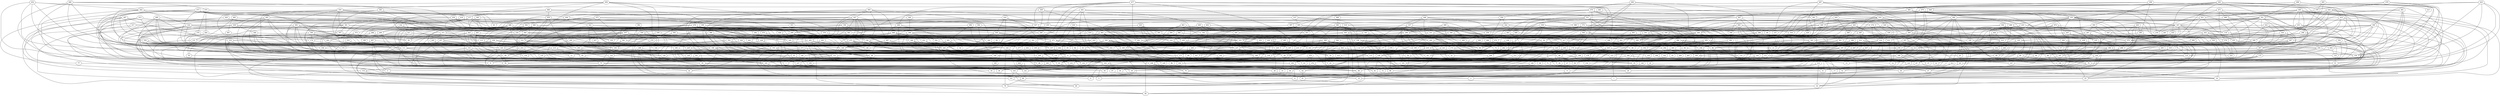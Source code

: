 /* Created by igraph 0.7.0 */
graph {
  0;
  1;
  2;
  3;
  4;
  5;
  6;
  7;
  8;
  9;
  10;
  11;
  12;
  13;
  14;
  15;
  16;
  17;
  18;
  19;
  20;
  21;
  22;
  23;
  24;
  25;
  26;
  27;
  28;
  29;
  30;
  31;
  32;
  33;
  34;
  35;
  36;
  37;
  38;
  39;
  40;
  41;
  42;
  43;
  44;
  45;
  46;
  47;
  48;
  49;
  50;
  51;
  52;
  53;
  54;
  55;
  56;
  57;
  58;
  59;
  60;
  61;
  62;
  63;
  64;
  65;
  66;
  67;
  68;
  69;
  70;
  71;
  72;
  73;
  74;
  75;
  76;
  77;
  78;
  79;
  80;
  81;
  82;
  83;
  84;
  85;
  86;
  87;
  88;
  89;
  90;
  91;
  92;
  93;
  94;
  95;
  96;
  97;
  98;
  99;
  100;
  101;
  102;
  103;
  104;
  105;
  106;
  107;
  108;
  109;
  110;
  111;
  112;
  113;
  114;
  115;
  116;
  117;
  118;
  119;
  120;
  121;
  122;
  123;
  124;
  125;
  126;
  127;
  128;
  129;
  130;
  131;
  132;
  133;
  134;
  135;
  136;
  137;
  138;
  139;
  140;
  141;
  142;
  143;
  144;
  145;
  146;
  147;
  148;
  149;
  150;
  151;
  152;
  153;
  154;
  155;
  156;
  157;
  158;
  159;
  160;
  161;
  162;
  163;
  164;
  165;
  166;
  167;
  168;
  169;
  170;
  171;
  172;
  173;
  174;
  175;
  176;
  177;
  178;
  179;
  180;
  181;
  182;
  183;
  184;
  185;
  186;
  187;
  188;
  189;
  190;
  191;
  192;
  193;
  194;
  195;
  196;
  197;
  198;
  199;
  200;
  201;
  202;
  203;
  204;
  205;
  206;
  207;
  208;
  209;
  210;
  211;
  212;
  213;
  214;
  215;
  216;
  217;
  218;
  219;
  220;
  221;
  222;
  223;
  224;
  225;
  226;
  227;
  228;
  229;
  230;
  231;
  232;
  233;
  234;
  235;
  236;
  237;
  238;
  239;
  240;
  241;
  242;
  243;
  244;
  245;
  246;
  247;
  248;
  249;
  250;
  251;
  252;
  253;
  254;
  255;
  256;
  257;
  258;
  259;
  260;
  261;
  262;
  263;
  264;
  265;
  266;
  267;
  268;
  269;
  270;
  271;
  272;
  273;
  274;
  275;
  276;
  277;
  278;
  279;
  280;
  281;
  282;
  283;
  284;
  285;
  286;
  287;
  288;
  289;
  290;
  291;
  292;
  293;
  294;
  295;
  296;
  297;
  298;
  299;
  300;
  301;
  302;
  303;
  304;
  305;
  306;
  307;
  308;
  309;
  310;
  311;
  312;
  313;
  314;
  315;
  316;
  317;
  318;
  319;
  320;
  321;
  322;
  323;
  324;
  325;
  326;
  327;
  328;
  329;
  330;
  331;
  332;
  333;
  334;
  335;
  336;
  337;
  338;
  339;
  340;
  341;
  342;
  343;
  344;
  345;
  346;
  347;
  348;
  349;
  350;
  351;
  352;
  353;
  354;
  355;
  356;
  357;
  358;
  359;
  360;
  361;
  362;
  363;
  364;
  365;
  366;
  367;
  368;
  369;
  370;
  371;
  372;
  373;
  374;
  375;
  376;
  377;
  378;
  379;
  380;
  381;
  382;
  383;
  384;
  385;
  386;
  387;
  388;
  389;
  390;
  391;
  392;
  393;
  394;
  395;
  396;
  397;
  398;
  399;
  400;
  401;
  402;
  403;
  404;
  405;
  406;
  407;
  408;
  409;
  410;
  411;
  412;
  413;
  414;
  415;
  416;
  417;
  418;
  419;
  420;
  421;
  422;
  423;
  424;
  425;
  426;
  427;
  428;
  429;
  430;
  431;
  432;
  433;
  434;
  435;
  436;
  437;
  438;
  439;
  440;
  441;
  442;
  443;
  444;
  445;
  446;
  447;
  448;
  449;
  450;
  451;
  452;
  453;
  454;
  455;
  456;
  457;
  458;
  459;
  460;
  461;
  462;
  463;
  464;
  465;
  466;
  467;
  468;
  469;
  470;
  471;
  472;
  473;
  474;
  475;
  476;
  477;
  478;
  479;
  480;
  481;
  482;
  483;
  484;
  485;
  486;
  487;
  488;
  489;
  490;
  491;
  492;
  493;
  494;
  495;
  496;
  497;
  498;
  499;

  4 -- 0;
  174 -- 0;
  181 -- 0;
  253 -- 0;
  28 -- 1;
  123 -- 1;
  201 -- 1;
  419 -- 1;
  431 -- 1;
  27 -- 2;
  111 -- 2;
  221 -- 2;
  493 -- 2;
  8 -- 3;
  70 -- 3;
  298 -- 3;
  362 -- 3;
  156 -- 4;
  167 -- 4;
  224 -- 4;
  229 -- 4;
  276 -- 4;
  372 -- 4;
  406 -- 4;
  36 -- 5;
  114 -- 5;
  216 -- 5;
  52 -- 6;
  56 -- 6;
  57 -- 6;
  136 -- 6;
  183 -- 6;
  407 -- 6;
  438 -- 6;
  97 -- 7;
  179 -- 7;
  245 -- 7;
  259 -- 7;
  448 -- 7;
  27 -- 8;
  209 -- 8;
  445 -- 8;
  26 -- 9;
  242 -- 9;
  381 -- 9;
  29 -- 10;
  79 -- 10;
  126 -- 10;
  192 -- 10;
  258 -- 10;
  115 -- 11;
  186 -- 11;
  391 -- 11;
  473 -- 11;
  175 -- 12;
  195 -- 12;
  304 -- 12;
  321 -- 12;
  384 -- 12;
  274 -- 13;
  343 -- 13;
  379 -- 13;
  388 -- 13;
  469 -- 13;
  84 -- 14;
  97 -- 14;
  211 -- 14;
  213 -- 14;
  288 -- 14;
  437 -- 14;
  498 -- 14;
  74 -- 15;
  84 -- 15;
  419 -- 15;
  443 -- 15;
  24 -- 16;
  108 -- 16;
  117 -- 16;
  312 -- 16;
  313 -- 16;
  331 -- 16;
  392 -- 16;
  127 -- 17;
  331 -- 17;
  369 -- 17;
  374 -- 17;
  412 -- 17;
  151 -- 18;
  155 -- 18;
  159 -- 18;
  20 -- 19;
  68 -- 19;
  108 -- 19;
  193 -- 19;
  289 -- 19;
  309 -- 19;
  355 -- 19;
  458 -- 19;
  477 -- 19;
  25 -- 20;
  119 -- 20;
  180 -- 20;
  286 -- 20;
  403 -- 20;
  173 -- 21;
  221 -- 21;
  243 -- 21;
  490 -- 21;
  74 -- 22;
  212 -- 22;
  422 -- 22;
  423 -- 22;
  463 -- 22;
  30 -- 23;
  91 -- 23;
  114 -- 23;
  202 -- 23;
  204 -- 23;
  301 -- 23;
  319 -- 23;
  45 -- 24;
  60 -- 24;
  197 -- 24;
  287 -- 24;
  465 -- 24;
  468 -- 24;
  471 -- 24;
  492 -- 24;
  173 -- 25;
  268 -- 25;
  53 -- 26;
  71 -- 26;
  164 -- 26;
  226 -- 26;
  313 -- 26;
  425 -- 26;
  439 -- 26;
  496 -- 26;
  160 -- 27;
  175 -- 27;
  221 -- 27;
  228 -- 27;
  253 -- 27;
  312 -- 27;
  335 -- 27;
  387 -- 27;
  469 -- 27;
  480 -- 27;
  56 -- 28;
  290 -- 28;
  372 -- 28;
  443 -- 28;
  464 -- 28;
  94 -- 29;
  320 -- 29;
  324 -- 29;
  341 -- 29;
  352 -- 29;
  367 -- 29;
  140 -- 30;
  277 -- 30;
  407 -- 30;
  79 -- 31;
  198 -- 31;
  308 -- 31;
  351 -- 31;
  448 -- 31;
  201 -- 32;
  139 -- 33;
  247 -- 33;
  66 -- 34;
  125 -- 34;
  171 -- 34;
  230 -- 34;
  450 -- 34;
  294 -- 35;
  305 -- 35;
  391 -- 35;
  429 -- 35;
  457 -- 35;
  492 -- 35;
  100 -- 36;
  173 -- 36;
  183 -- 36;
  204 -- 37;
  367 -- 37;
  443 -- 37;
  120 -- 38;
  137 -- 38;
  196 -- 38;
  356 -- 38;
  111 -- 39;
  163 -- 39;
  176 -- 39;
  194 -- 39;
  268 -- 39;
  326 -- 39;
  446 -- 39;
  78 -- 40;
  128 -- 40;
  290 -- 40;
  338 -- 40;
  368 -- 40;
  374 -- 40;
  446 -- 40;
  62 -- 41;
  87 -- 41;
  148 -- 41;
  209 -- 41;
  326 -- 41;
  407 -- 41;
  434 -- 41;
  444 -- 41;
  79 -- 42;
  205 -- 42;
  364 -- 42;
  373 -- 42;
  454 -- 43;
  459 -- 43;
  358 -- 44;
  443 -- 44;
  450 -- 44;
  77 -- 45;
  102 -- 45;
  153 -- 45;
  185 -- 45;
  188 -- 45;
  427 -- 45;
  468 -- 46;
  469 -- 46;
  108 -- 47;
  128 -- 47;
  266 -- 47;
  308 -- 47;
  412 -- 47;
  464 -- 47;
  468 -- 47;
  484 -- 47;
  120 -- 48;
  153 -- 48;
  192 -- 48;
  390 -- 48;
  226 -- 49;
  248 -- 49;
  338 -- 49;
  385 -- 49;
  474 -- 49;
  258 -- 50;
  394 -- 50;
  398 -- 50;
  400 -- 50;
  442 -- 50;
  454 -- 50;
  116 -- 51;
  268 -- 51;
  346 -- 51;
  353 -- 51;
  496 -- 51;
  67 -- 52;
  79 -- 52;
  302 -- 52;
  464 -- 52;
  480 -- 52;
  263 -- 53;
  335 -- 53;
  356 -- 53;
  361 -- 53;
  391 -- 53;
  193 -- 54;
  307 -- 54;
  390 -- 54;
  76 -- 55;
  92 -- 55;
  172 -- 55;
  184 -- 55;
  304 -- 55;
  395 -- 55;
  450 -- 55;
  470 -- 55;
  497 -- 55;
  99 -- 56;
  167 -- 56;
  380 -- 56;
  438 -- 56;
  472 -- 56;
  64 -- 57;
  136 -- 57;
  164 -- 57;
  341 -- 57;
  357 -- 57;
  427 -- 57;
  491 -- 57;
  100 -- 58;
  105 -- 58;
  257 -- 58;
  460 -- 58;
  66 -- 59;
  254 -- 59;
  342 -- 59;
  437 -- 59;
  475 -- 59;
  94 -- 60;
  235 -- 60;
  299 -- 60;
  478 -- 60;
  113 -- 61;
  180 -- 61;
  199 -- 61;
  349 -- 61;
  350 -- 61;
  370 -- 61;
  76 -- 62;
  177 -- 62;
  183 -- 62;
  472 -- 62;
  180 -- 63;
  210 -- 63;
  328 -- 63;
  355 -- 63;
  437 -- 63;
  461 -- 63;
  490 -- 63;
  196 -- 64;
  380 -- 64;
  393 -- 64;
  422 -- 64;
  447 -- 64;
  359 -- 65;
  177 -- 66;
  384 -- 66;
  189 -- 67;
  395 -- 67;
  445 -- 67;
  455 -- 67;
  96 -- 68;
  183 -- 68;
  305 -- 68;
  309 -- 68;
  344 -- 68;
  363 -- 68;
  397 -- 68;
  182 -- 69;
  192 -- 69;
  224 -- 69;
  312 -- 69;
  476 -- 69;
  108 -- 70;
  197 -- 70;
  362 -- 70;
  442 -- 70;
  463 -- 70;
  472 -- 70;
  128 -- 71;
  136 -- 71;
  138 -- 71;
  266 -- 71;
  355 -- 71;
  380 -- 71;
  382 -- 71;
  75 -- 72;
  123 -- 72;
  139 -- 72;
  176 -- 72;
  214 -- 72;
  313 -- 72;
  430 -- 72;
  437 -- 72;
  227 -- 73;
  233 -- 73;
  357 -- 73;
  460 -- 73;
  196 -- 74;
  237 -- 74;
  396 -- 74;
  95 -- 75;
  166 -- 75;
  361 -- 75;
  457 -- 75;
  463 -- 75;
  479 -- 75;
  174 -- 76;
  254 -- 76;
  497 -- 77;
  89 -- 78;
  114 -- 78;
  143 -- 78;
  267 -- 78;
  317 -- 78;
  413 -- 78;
  84 -- 79;
  113 -- 79;
  425 -- 79;
  462 -- 79;
  467 -- 79;
  101 -- 80;
  121 -- 80;
  219 -- 80;
  259 -- 80;
  305 -- 80;
  308 -- 80;
  92 -- 81;
  128 -- 81;
  145 -- 81;
  148 -- 81;
  285 -- 81;
  343 -- 81;
  470 -- 81;
  492 -- 81;
  156 -- 82;
  305 -- 82;
  346 -- 82;
  393 -- 82;
  405 -- 82;
  430 -- 82;
  93 -- 83;
  151 -- 83;
  288 -- 83;
  289 -- 83;
  302 -- 83;
  409 -- 83;
  319 -- 84;
  329 -- 84;
  93 -- 85;
  136 -- 85;
  274 -- 85;
  284 -- 85;
  413 -- 85;
  427 -- 85;
  120 -- 86;
  130 -- 86;
  312 -- 86;
  355 -- 86;
  381 -- 86;
  493 -- 86;
  91 -- 88;
  113 -- 88;
  214 -- 88;
  231 -- 88;
  237 -- 88;
  276 -- 88;
  377 -- 88;
  403 -- 88;
  103 -- 89;
  333 -- 89;
  414 -- 89;
  444 -- 89;
  92 -- 90;
  260 -- 90;
  264 -- 90;
  272 -- 90;
  306 -- 90;
  321 -- 90;
  487 -- 90;
  97 -- 91;
  273 -- 91;
  320 -- 91;
  342 -- 91;
  361 -- 91;
  449 -- 91;
  182 -- 92;
  266 -- 92;
  405 -- 92;
  490 -- 92;
  181 -- 93;
  270 -- 93;
  330 -- 93;
  333 -- 93;
  458 -- 93;
  240 -- 94;
  275 -- 94;
  115 -- 95;
  219 -- 95;
  366 -- 95;
  419 -- 95;
  420 -- 95;
  271 -- 96;
  336 -- 96;
  380 -- 96;
  419 -- 96;
  433 -- 96;
  474 -- 96;
  193 -- 97;
  302 -- 97;
  345 -- 97;
  360 -- 97;
  492 -- 97;
  117 -- 98;
  213 -- 98;
  289 -- 98;
  318 -- 98;
  386 -- 98;
  396 -- 98;
  422 -- 98;
  104 -- 99;
  249 -- 99;
  359 -- 99;
  293 -- 100;
  469 -- 100;
  103 -- 101;
  210 -- 101;
  377 -- 101;
  497 -- 101;
  109 -- 102;
  175 -- 102;
  195 -- 102;
  203 -- 102;
  257 -- 102;
  289 -- 102;
  414 -- 102;
  498 -- 102;
  105 -- 103;
  215 -- 103;
  273 -- 103;
  373 -- 103;
  461 -- 103;
  484 -- 103;
  259 -- 104;
  377 -- 104;
  398 -- 104;
  497 -- 104;
  131 -- 105;
  134 -- 105;
  317 -- 105;
  319 -- 105;
  331 -- 105;
  357 -- 105;
  427 -- 105;
  493 -- 105;
  494 -- 105;
  111 -- 106;
  171 -- 106;
  304 -- 106;
  432 -- 106;
  465 -- 106;
  111 -- 107;
  238 -- 107;
  271 -- 107;
  351 -- 107;
  396 -- 107;
  474 -- 107;
  153 -- 108;
  162 -- 108;
  288 -- 108;
  268 -- 109;
  305 -- 109;
  351 -- 109;
  368 -- 109;
  464 -- 109;
  153 -- 110;
  196 -- 110;
  267 -- 110;
  275 -- 110;
  331 -- 110;
  465 -- 110;
  480 -- 110;
  308 -- 111;
  310 -- 111;
  371 -- 111;
  414 -- 111;
  442 -- 111;
  486 -- 111;
  489 -- 111;
  210 -- 112;
  320 -- 112;
  117 -- 113;
  292 -- 113;
  324 -- 113;
  124 -- 114;
  410 -- 114;
  473 -- 114;
  283 -- 115;
  394 -- 115;
  440 -- 115;
  446 -- 115;
  492 -- 115;
  118 -- 116;
  156 -- 116;
  202 -- 116;
  423 -- 116;
  495 -- 116;
  174 -- 117;
  351 -- 117;
  347 -- 118;
  351 -- 118;
  433 -- 118;
  196 -- 119;
  254 -- 119;
  279 -- 119;
  335 -- 119;
  406 -- 119;
  434 -- 119;
  197 -- 120;
  288 -- 120;
  362 -- 120;
  497 -- 120;
  180 -- 121;
  199 -- 121;
  304 -- 121;
  416 -- 121;
  139 -- 122;
  169 -- 122;
  227 -- 122;
  314 -- 122;
  321 -- 122;
  384 -- 122;
  394 -- 122;
  166 -- 123;
  293 -- 123;
  327 -- 123;
  408 -- 123;
  439 -- 123;
  447 -- 123;
  496 -- 123;
  233 -- 124;
  242 -- 124;
  308 -- 124;
  363 -- 124;
  413 -- 124;
  452 -- 124;
  492 -- 124;
  284 -- 125;
  324 -- 125;
  390 -- 125;
  463 -- 125;
  474 -- 125;
  180 -- 126;
  232 -- 126;
  299 -- 126;
  324 -- 126;
  341 -- 126;
  392 -- 126;
  135 -- 127;
  154 -- 127;
  347 -- 127;
  369 -- 127;
  210 -- 128;
  344 -- 128;
  366 -- 128;
  459 -- 128;
  161 -- 129;
  273 -- 129;
  352 -- 129;
  381 -- 129;
  454 -- 129;
  210 -- 130;
  391 -- 130;
  442 -- 130;
  452 -- 130;
  476 -- 130;
  296 -- 131;
  481 -- 131;
  485 -- 131;
  137 -- 132;
  187 -- 132;
  232 -- 132;
  333 -- 132;
  349 -- 132;
  354 -- 132;
  389 -- 132;
  474 -- 132;
  164 -- 133;
  205 -- 133;
  257 -- 133;
  266 -- 133;
  328 -- 133;
  425 -- 133;
  451 -- 133;
  457 -- 133;
  197 -- 134;
  221 -- 134;
  388 -- 134;
  454 -- 134;
  480 -- 134;
  145 -- 135;
  283 -- 135;
  380 -- 135;
  214 -- 136;
  421 -- 136;
  223 -- 137;
  338 -- 137;
  343 -- 137;
  368 -- 137;
  379 -- 137;
  446 -- 137;
  275 -- 138;
  303 -- 138;
  312 -- 138;
  466 -- 138;
  492 -- 138;
  288 -- 139;
  300 -- 139;
  346 -- 139;
  380 -- 139;
  175 -- 140;
  186 -- 140;
  291 -- 140;
  143 -- 141;
  163 -- 141;
  265 -- 141;
  271 -- 141;
  290 -- 141;
  333 -- 141;
  428 -- 141;
  193 -- 142;
  235 -- 142;
  354 -- 142;
  439 -- 142;
  275 -- 143;
  342 -- 143;
  413 -- 143;
  436 -- 143;
  310 -- 144;
  327 -- 144;
  234 -- 145;
  314 -- 145;
  320 -- 145;
  398 -- 145;
  407 -- 145;
  409 -- 145;
  219 -- 146;
  352 -- 146;
  368 -- 146;
  376 -- 146;
  410 -- 146;
  447 -- 146;
  189 -- 147;
  209 -- 147;
  231 -- 147;
  431 -- 147;
  168 -- 148;
  179 -- 148;
  240 -- 148;
  283 -- 148;
  358 -- 148;
  169 -- 149;
  244 -- 149;
  296 -- 149;
  446 -- 149;
  168 -- 150;
  368 -- 150;
  493 -- 150;
  165 -- 151;
  203 -- 151;
  206 -- 151;
  267 -- 151;
  275 -- 151;
  343 -- 151;
  379 -- 151;
  386 -- 151;
  399 -- 151;
  432 -- 151;
  184 -- 152;
  210 -- 152;
  357 -- 152;
  441 -- 152;
  468 -- 152;
  486 -- 153;
  156 -- 154;
  204 -- 154;
  300 -- 154;
  335 -- 154;
  351 -- 154;
  454 -- 154;
  460 -- 154;
  295 -- 155;
  345 -- 155;
  467 -- 155;
  291 -- 156;
  392 -- 156;
  443 -- 156;
  462 -- 156;
  224 -- 157;
  445 -- 157;
  487 -- 157;
  324 -- 158;
  360 -- 158;
  399 -- 158;
  416 -- 158;
  443 -- 158;
  447 -- 158;
  254 -- 159;
  271 -- 159;
  425 -- 159;
  457 -- 159;
  478 -- 159;
  491 -- 159;
  281 -- 160;
  297 -- 160;
  320 -- 160;
  334 -- 160;
  357 -- 160;
  411 -- 160;
  458 -- 160;
  467 -- 160;
  473 -- 160;
  239 -- 161;
  281 -- 161;
  285 -- 161;
  325 -- 161;
  338 -- 161;
  347 -- 161;
  401 -- 161;
  455 -- 161;
  215 -- 162;
  320 -- 162;
  189 -- 163;
  326 -- 163;
  334 -- 163;
  344 -- 163;
  441 -- 163;
  186 -- 164;
  267 -- 164;
  298 -- 165;
  332 -- 165;
  349 -- 165;
  401 -- 165;
  427 -- 165;
  352 -- 166;
  382 -- 166;
  427 -- 166;
  443 -- 166;
  489 -- 166;
  236 -- 167;
  239 -- 167;
  310 -- 167;
  311 -- 167;
  177 -- 168;
  334 -- 168;
  359 -- 168;
  203 -- 169;
  223 -- 169;
  251 -- 169;
  263 -- 169;
  461 -- 169;
  334 -- 170;
  407 -- 170;
  457 -- 170;
  177 -- 171;
  208 -- 171;
  343 -- 171;
  452 -- 171;
  489 -- 171;
  179 -- 172;
  265 -- 172;
  358 -- 172;
  201 -- 173;
  250 -- 173;
  337 -- 173;
  258 -- 174;
  353 -- 174;
  383 -- 174;
  390 -- 174;
  202 -- 175;
  267 -- 175;
  197 -- 176;
  242 -- 176;
  370 -- 176;
  238 -- 177;
  259 -- 177;
  338 -- 177;
  340 -- 177;
  353 -- 177;
  402 -- 177;
  461 -- 177;
  225 -- 178;
  291 -- 178;
  297 -- 178;
  311 -- 178;
  395 -- 179;
  476 -- 179;
  239 -- 180;
  334 -- 180;
  399 -- 180;
  229 -- 181;
  400 -- 181;
  322 -- 182;
  380 -- 182;
  449 -- 182;
  480 -- 182;
  184 -- 183;
  205 -- 183;
  236 -- 183;
  312 -- 183;
  359 -- 183;
  459 -- 183;
  225 -- 184;
  405 -- 184;
  410 -- 185;
  214 -- 186;
  360 -- 186;
  362 -- 186;
  411 -- 186;
  494 -- 186;
  206 -- 187;
  296 -- 187;
  447 -- 187;
  449 -- 187;
  465 -- 187;
  256 -- 188;
  262 -- 188;
  273 -- 188;
  308 -- 188;
  322 -- 188;
  400 -- 188;
  205 -- 189;
  213 -- 189;
  278 -- 189;
  315 -- 189;
  366 -- 189;
  426 -- 189;
  373 -- 190;
  383 -- 190;
  453 -- 190;
  244 -- 191;
  321 -- 191;
  336 -- 191;
  337 -- 191;
  452 -- 191;
  205 -- 192;
  338 -- 192;
  355 -- 192;
  228 -- 193;
  308 -- 193;
  494 -- 193;
  306 -- 194;
  340 -- 194;
  387 -- 194;
  496 -- 194;
  334 -- 195;
  405 -- 195;
  439 -- 195;
  325 -- 196;
  330 -- 196;
  450 -- 196;
  457 -- 196;
  211 -- 197;
  283 -- 197;
  312 -- 197;
  387 -- 197;
  225 -- 198;
  257 -- 198;
  286 -- 198;
  362 -- 198;
  419 -- 198;
  206 -- 199;
  345 -- 199;
  395 -- 199;
  470 -- 199;
  493 -- 199;
  290 -- 200;
  437 -- 200;
  281 -- 201;
  482 -- 201;
  279 -- 202;
  369 -- 203;
  377 -- 203;
  481 -- 203;
  484 -- 204;
  322 -- 205;
  363 -- 205;
  491 -- 205;
  279 -- 206;
  309 -- 206;
  403 -- 206;
  216 -- 207;
  278 -- 207;
  287 -- 207;
  476 -- 207;
  255 -- 208;
  230 -- 209;
  259 -- 209;
  227 -- 210;
  233 -- 210;
  266 -- 210;
  296 -- 210;
  297 -- 210;
  337 -- 210;
  343 -- 210;
  439 -- 210;
  287 -- 211;
  327 -- 211;
  372 -- 211;
  395 -- 211;
  214 -- 212;
  221 -- 212;
  279 -- 213;
  315 -- 213;
  328 -- 213;
  354 -- 213;
  464 -- 213;
  329 -- 214;
  374 -- 214;
  376 -- 214;
  216 -- 215;
  238 -- 215;
  255 -- 215;
  279 -- 215;
  315 -- 215;
  331 -- 215;
  350 -- 215;
  453 -- 215;
  261 -- 216;
  288 -- 216;
  299 -- 216;
  377 -- 216;
  423 -- 216;
  457 -- 216;
  495 -- 216;
  307 -- 217;
  344 -- 217;
  464 -- 217;
  499 -- 217;
  394 -- 218;
  431 -- 218;
  452 -- 218;
  471 -- 218;
  228 -- 219;
  245 -- 219;
  310 -- 220;
  336 -- 220;
  384 -- 220;
  260 -- 221;
  284 -- 221;
  320 -- 221;
  292 -- 222;
  323 -- 222;
  385 -- 222;
  283 -- 223;
  362 -- 223;
  456 -- 223;
  303 -- 225;
  240 -- 226;
  251 -- 226;
  309 -- 226;
  327 -- 226;
  427 -- 226;
  486 -- 226;
  476 -- 227;
  234 -- 228;
  347 -- 228;
  360 -- 228;
  395 -- 228;
  427 -- 228;
  249 -- 229;
  286 -- 229;
  493 -- 229;
  299 -- 230;
  308 -- 230;
  323 -- 230;
  389 -- 230;
  469 -- 230;
  482 -- 230;
  325 -- 231;
  421 -- 231;
  479 -- 231;
  271 -- 232;
  331 -- 233;
  341 -- 233;
  356 -- 233;
  385 -- 233;
  418 -- 233;
  438 -- 233;
  268 -- 234;
  317 -- 234;
  332 -- 234;
  483 -- 234;
  430 -- 235;
  447 -- 235;
  468 -- 235;
  463 -- 236;
  241 -- 237;
  282 -- 237;
  309 -- 237;
  451 -- 237;
  470 -- 237;
  473 -- 237;
  477 -- 237;
  288 -- 238;
  294 -- 238;
  375 -- 238;
  396 -- 238;
  386 -- 239;
  405 -- 239;
  423 -- 239;
  353 -- 240;
  434 -- 240;
  471 -- 240;
  296 -- 241;
  390 -- 241;
  404 -- 241;
  477 -- 241;
  275 -- 242;
  320 -- 242;
  328 -- 242;
  355 -- 242;
  423 -- 242;
  280 -- 243;
  381 -- 243;
  443 -- 243;
  451 -- 243;
  262 -- 244;
  344 -- 244;
  352 -- 244;
  371 -- 245;
  371 -- 246;
  424 -- 246;
  435 -- 246;
  477 -- 246;
  315 -- 247;
  364 -- 247;
  464 -- 247;
  384 -- 248;
  432 -- 248;
  307 -- 249;
  366 -- 249;
  264 -- 250;
  301 -- 250;
  330 -- 250;
  340 -- 250;
  401 -- 250;
  435 -- 250;
  472 -- 250;
  479 -- 250;
  499 -- 250;
  282 -- 251;
  309 -- 251;
  302 -- 252;
  390 -- 252;
  416 -- 252;
  423 -- 252;
  426 -- 252;
  441 -- 252;
  257 -- 253;
  396 -- 253;
  476 -- 253;
  264 -- 254;
  312 -- 254;
  417 -- 254;
  491 -- 254;
  266 -- 255;
  472 -- 255;
  405 -- 256;
  444 -- 256;
  448 -- 256;
  462 -- 256;
  283 -- 257;
  443 -- 257;
  466 -- 257;
  470 -- 257;
  327 -- 258;
  458 -- 258;
  326 -- 259;
  411 -- 259;
  309 -- 260;
  341 -- 260;
  473 -- 260;
  433 -- 261;
  434 -- 261;
  269 -- 262;
  299 -- 262;
  355 -- 262;
  419 -- 262;
  331 -- 263;
  475 -- 264;
  439 -- 265;
  462 -- 265;
  329 -- 266;
  337 -- 266;
  355 -- 266;
  381 -- 266;
  469 -- 266;
  367 -- 267;
  465 -- 267;
  460 -- 268;
  479 -- 268;
  493 -- 268;
  408 -- 269;
  486 -- 269;
  379 -- 270;
  499 -- 270;
  316 -- 271;
  326 -- 271;
  359 -- 271;
  454 -- 271;
  477 -- 271;
  396 -- 272;
  409 -- 272;
  464 -- 272;
  476 -- 272;
  499 -- 272;
  295 -- 273;
  427 -- 273;
  281 -- 274;
  298 -- 274;
  372 -- 274;
  471 -- 274;
  282 -- 275;
  299 -- 275;
  429 -- 275;
  336 -- 276;
  444 -- 276;
  279 -- 277;
  280 -- 277;
  314 -- 277;
  341 -- 277;
  489 -- 277;
  288 -- 278;
  300 -- 278;
  357 -- 278;
  367 -- 278;
  415 -- 278;
  465 -- 278;
  305 -- 279;
  347 -- 279;
  435 -- 279;
  402 -- 280;
  420 -- 280;
  455 -- 280;
  423 -- 281;
  461 -- 281;
  337 -- 282;
  383 -- 282;
  442 -- 282;
  353 -- 284;
  385 -- 284;
  290 -- 285;
  329 -- 286;
  381 -- 287;
  393 -- 287;
  434 -- 287;
  324 -- 288;
  409 -- 288;
  467 -- 288;
  382 -- 289;
  400 -- 290;
  403 -- 290;
  449 -- 290;
  395 -- 291;
  430 -- 291;
  304 -- 292;
  321 -- 292;
  322 -- 292;
  346 -- 292;
  294 -- 293;
  333 -- 293;
  334 -- 293;
  386 -- 293;
  411 -- 293;
  432 -- 293;
  397 -- 294;
  368 -- 295;
  304 -- 296;
  364 -- 296;
  499 -- 296;
  406 -- 297;
  494 -- 297;
  378 -- 298;
  365 -- 299;
  394 -- 299;
  449 -- 299;
  453 -- 299;
  479 -- 299;
  480 -- 299;
  305 -- 300;
  381 -- 300;
  426 -- 300;
  484 -- 300;
  494 -- 300;
  470 -- 301;
  484 -- 301;
  348 -- 302;
  490 -- 302;
  311 -- 303;
  414 -- 303;
  429 -- 303;
  434 -- 303;
  318 -- 305;
  338 -- 305;
  347 -- 305;
  365 -- 305;
  358 -- 306;
  365 -- 306;
  368 -- 306;
  456 -- 306;
  381 -- 307;
  438 -- 307;
  416 -- 309;
  478 -- 309;
  487 -- 309;
  374 -- 311;
  406 -- 311;
  387 -- 312;
  322 -- 314;
  394 -- 314;
  411 -- 314;
  459 -- 314;
  344 -- 315;
  416 -- 315;
  436 -- 315;
  462 -- 315;
  318 -- 316;
  377 -- 316;
  419 -- 316;
  471 -- 316;
  484 -- 316;
  420 -- 317;
  331 -- 318;
  430 -- 318;
  355 -- 319;
  362 -- 320;
  339 -- 321;
  459 -- 322;
  353 -- 323;
  442 -- 324;
  472 -- 324;
  347 -- 325;
  393 -- 325;
  356 -- 326;
  382 -- 326;
  410 -- 327;
  440 -- 327;
  467 -- 327;
  477 -- 327;
  372 -- 328;
  379 -- 328;
  416 -- 329;
  351 -- 330;
  383 -- 331;
  434 -- 331;
  377 -- 332;
  457 -- 333;
  489 -- 333;
  458 -- 334;
  401 -- 335;
  421 -- 335;
  397 -- 336;
  415 -- 336;
  446 -- 336;
  448 -- 337;
  347 -- 339;
  488 -- 339;
  351 -- 340;
  492 -- 340;
  380 -- 341;
  380 -- 342;
  347 -- 343;
  441 -- 343;
  367 -- 345;
  399 -- 345;
  366 -- 346;
  368 -- 346;
  375 -- 346;
  415 -- 346;
  420 -- 346;
  351 -- 347;
  355 -- 347;
  421 -- 347;
  424 -- 347;
  372 -- 348;
  431 -- 348;
  467 -- 348;
  469 -- 348;
  438 -- 349;
  434 -- 350;
  465 -- 351;
  483 -- 351;
  498 -- 351;
  458 -- 352;
  374 -- 353;
  395 -- 353;
  396 -- 354;
  472 -- 354;
  477 -- 354;
  378 -- 355;
  462 -- 355;
  479 -- 355;
  484 -- 355;
  365 -- 356;
  415 -- 356;
  479 -- 357;
  487 -- 357;
  377 -- 358;
  409 -- 358;
  468 -- 358;
  475 -- 358;
  410 -- 359;
  413 -- 359;
  433 -- 359;
  377 -- 360;
  432 -- 360;
  486 -- 360;
  362 -- 361;
  457 -- 361;
  472 -- 361;
  476 -- 361;
  445 -- 362;
  476 -- 362;
  405 -- 363;
  446 -- 363;
  462 -- 367;
  455 -- 368;
  494 -- 368;
  404 -- 369;
  446 -- 369;
  492 -- 369;
  372 -- 371;
  394 -- 371;
  492 -- 371;
  486 -- 373;
  377 -- 374;
  419 -- 374;
  473 -- 375;
  399 -- 376;
  400 -- 377;
  442 -- 377;
  466 -- 377;
  473 -- 377;
  425 -- 378;
  462 -- 378;
  495 -- 378;
  475 -- 379;
  488 -- 380;
  418 -- 381;
  489 -- 381;
  403 -- 385;
  496 -- 385;
  399 -- 386;
  416 -- 387;
  469 -- 387;
  421 -- 388;
  473 -- 388;
  424 -- 389;
  445 -- 389;
  473 -- 390;
  486 -- 390;
  392 -- 391;
  463 -- 391;
  496 -- 393;
  427 -- 394;
  485 -- 394;
  425 -- 395;
  405 -- 396;
  440 -- 396;
  493 -- 396;
  488 -- 397;
  404 -- 399;
  441 -- 404;
  475 -- 404;
  413 -- 405;
  415 -- 405;
  471 -- 405;
  487 -- 406;
  497 -- 406;
  486 -- 407;
  444 -- 408;
  416 -- 409;
  460 -- 409;
  484 -- 409;
  464 -- 412;
  441 -- 414;
  458 -- 416;
  491 -- 416;
  498 -- 417;
  462 -- 419;
  465 -- 421;
  466 -- 426;
  482 -- 426;
  494 -- 427;
  484 -- 429;
  465 -- 431;
  464 -- 433;
  478 -- 434;
  487 -- 434;
  462 -- 435;
  474 -- 436;
  454 -- 438;
  484 -- 439;
  452 -- 442;
  448 -- 444;
  456 -- 444;
  498 -- 444;
  474 -- 447;
  454 -- 448;
  468 -- 448;
  468 -- 451;
  476 -- 451;
  458 -- 454;
  477 -- 455;
  494 -- 455;
  470 -- 456;
  466 -- 459;
  465 -- 460;
  471 -- 460;
  470 -- 463;
  477 -- 468;
  498 -- 468;
  490 -- 470;
  480 -- 475;
  485 -- 481;
  496 -- 484;
}
